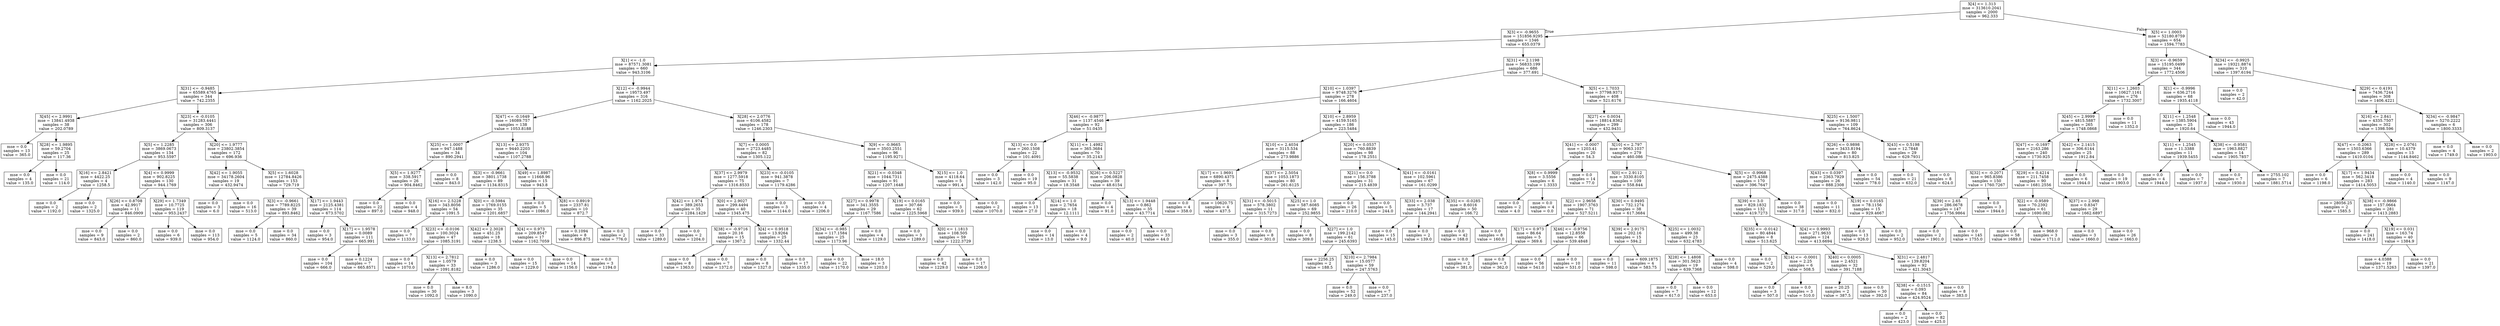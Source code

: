 digraph Tree {
node [shape=box] ;
0 [label="X[4] <= 1.313\nmse = 313610.2041\nsamples = 2000\nvalue = 962.333"] ;
1 [label="X[3] <= -0.9655\nmse = 151856.9295\nsamples = 1346\nvalue = 655.0379"] ;
0 -> 1 [labeldistance=2.5, labelangle=45, headlabel="True"] ;
2 [label="X[1] <= -1.0\nmse = 87571.3081\nsamples = 660\nvalue = 943.3106"] ;
1 -> 2 ;
3 [label="X[31] <= -0.9485\nmse = 65589.4765\nsamples = 344\nvalue = 742.2355"] ;
2 -> 3 ;
4 [label="X[45] <= 2.9991\nmse = 13841.4938\nsamples = 38\nvalue = 202.0789"] ;
3 -> 4 ;
5 [label="mse = 0.0\nsamples = 13\nvalue = 365.0"] ;
4 -> 5 ;
6 [label="X[28] <= 1.9895\nmse = 59.2704\nsamples = 25\nvalue = 117.36"] ;
4 -> 6 ;
7 [label="mse = 0.0\nsamples = 4\nvalue = 135.0"] ;
6 -> 7 ;
8 [label="mse = 0.0\nsamples = 21\nvalue = 114.0"] ;
6 -> 8 ;
9 [label="X[23] <= -0.0105\nmse = 31283.4441\nsamples = 306\nvalue = 809.3137"] ;
3 -> 9 ;
10 [label="X[5] <= 1.2285\nmse = 3869.0673\nsamples = 134\nvalue = 953.5597"] ;
9 -> 10 ;
11 [label="X[16] <= 2.8421\nmse = 4422.25\nsamples = 4\nvalue = 1258.5"] ;
10 -> 11 ;
12 [label="mse = 0.0\nsamples = 2\nvalue = 1192.0"] ;
11 -> 12 ;
13 [label="mse = 0.0\nsamples = 2\nvalue = 1325.0"] ;
11 -> 13 ;
14 [label="X[4] <= 0.9999\nmse = 902.8225\nsamples = 130\nvalue = 944.1769"] ;
10 -> 14 ;
15 [label="X[26] <= 0.8708\nmse = 42.9917\nsamples = 11\nvalue = 846.0909"] ;
14 -> 15 ;
16 [label="mse = 0.0\nsamples = 9\nvalue = 843.0"] ;
15 -> 16 ;
17 [label="mse = 0.0\nsamples = 2\nvalue = 860.0"] ;
15 -> 17 ;
18 [label="X[29] <= 1.7349\nmse = 10.7725\nsamples = 119\nvalue = 953.2437"] ;
14 -> 18 ;
19 [label="mse = 0.0\nsamples = 6\nvalue = 939.0"] ;
18 -> 19 ;
20 [label="mse = 0.0\nsamples = 113\nvalue = 954.0"] ;
18 -> 20 ;
21 [label="X[20] <= 1.9777\nmse = 23802.3854\nsamples = 172\nvalue = 696.936"] ;
9 -> 21 ;
22 [label="X[42] <= 1.9055\nmse = 34178.2604\nsamples = 19\nvalue = 432.9474"] ;
21 -> 22 ;
23 [label="mse = 0.0\nsamples = 3\nvalue = 6.0"] ;
22 -> 23 ;
24 [label="mse = 0.0\nsamples = 16\nvalue = 513.0"] ;
22 -> 24 ;
25 [label="X[5] <= 1.6028\nmse = 12784.8426\nsamples = 153\nvalue = 729.719"] ;
21 -> 25 ;
26 [label="X[3] <= -0.9661\nmse = 7789.8225\nsamples = 39\nvalue = 893.8462"] ;
25 -> 26 ;
27 [label="mse = 0.0\nsamples = 5\nvalue = 1124.0"] ;
26 -> 27 ;
28 [label="mse = 0.0\nsamples = 34\nvalue = 860.0"] ;
26 -> 28 ;
29 [label="X[17] <= 1.9443\nmse = 2125.4381\nsamples = 114\nvalue = 673.5702"] ;
25 -> 29 ;
30 [label="mse = 0.0\nsamples = 3\nvalue = 954.0"] ;
29 -> 30 ;
31 [label="X[17] <= 1.9578\nmse = 0.0089\nsamples = 111\nvalue = 665.991"] ;
29 -> 31 ;
32 [label="mse = 0.0\nsamples = 104\nvalue = 666.0"] ;
31 -> 32 ;
33 [label="mse = 0.1224\nsamples = 7\nvalue = 665.8571"] ;
31 -> 33 ;
34 [label="X[12] <= -0.9944\nmse = 19573.497\nsamples = 316\nvalue = 1162.2025"] ;
2 -> 34 ;
35 [label="X[47] <= -0.1649\nmse = 16089.757\nsamples = 138\nvalue = 1053.8188"] ;
34 -> 35 ;
36 [label="X[25] <= 1.0007\nmse = 947.1488\nsamples = 34\nvalue = 890.2941"] ;
35 -> 36 ;
37 [label="X[5] <= 1.9277\nmse = 338.5917\nsamples = 26\nvalue = 904.8462"] ;
36 -> 37 ;
38 [label="mse = 0.0\nsamples = 22\nvalue = 897.0"] ;
37 -> 38 ;
39 [label="mse = 0.0\nsamples = 4\nvalue = 948.0"] ;
37 -> 39 ;
40 [label="mse = 0.0\nsamples = 8\nvalue = 843.0"] ;
36 -> 40 ;
41 [label="X[13] <= 2.9375\nmse = 9440.2203\nsamples = 104\nvalue = 1107.2788"] ;
35 -> 41 ;
42 [label="X[3] <= -0.9661\nmse = 3801.1738\nsamples = 89\nvalue = 1134.8315"] ;
41 -> 42 ;
43 [label="X[16] <= 2.5228\nmse = 343.8056\nsamples = 54\nvalue = 1091.5"] ;
42 -> 43 ;
44 [label="mse = 0.0\nsamples = 7\nvalue = 1133.0"] ;
43 -> 44 ;
45 [label="X[23] <= -0.0106\nmse = 100.3024\nsamples = 47\nvalue = 1085.3191"] ;
43 -> 45 ;
46 [label="mse = 0.0\nsamples = 14\nvalue = 1070.0"] ;
45 -> 46 ;
47 [label="X[13] <= 2.7812\nmse = 1.0579\nsamples = 33\nvalue = 1091.8182"] ;
45 -> 47 ;
48 [label="mse = 0.0\nsamples = 30\nvalue = 1092.0"] ;
47 -> 48 ;
49 [label="mse = 8.0\nsamples = 3\nvalue = 1090.0"] ;
47 -> 49 ;
50 [label="X[0] <= -0.5984\nmse = 1769.0155\nsamples = 35\nvalue = 1201.6857"] ;
42 -> 50 ;
51 [label="X[42] <= 2.3028\nmse = 451.25\nsamples = 18\nvalue = 1238.5"] ;
50 -> 51 ;
52 [label="mse = 0.0\nsamples = 3\nvalue = 1286.0"] ;
51 -> 52 ;
53 [label="mse = 0.0\nsamples = 15\nvalue = 1229.0"] ;
51 -> 53 ;
54 [label="X[4] <= 0.973\nmse = 209.8547\nsamples = 17\nvalue = 1162.7059"] ;
50 -> 54 ;
55 [label="mse = 0.0\nsamples = 14\nvalue = 1156.0"] ;
54 -> 55 ;
56 [label="mse = 0.0\nsamples = 3\nvalue = 1194.0"] ;
54 -> 56 ;
57 [label="X[49] <= 1.8987\nmse = 11668.96\nsamples = 15\nvalue = 943.8"] ;
41 -> 57 ;
58 [label="mse = 0.0\nsamples = 5\nvalue = 1086.0"] ;
57 -> 58 ;
59 [label="X[8] <= 0.8919\nmse = 2337.81\nsamples = 10\nvalue = 872.7"] ;
57 -> 59 ;
60 [label="mse = 0.1094\nsamples = 8\nvalue = 896.875"] ;
59 -> 60 ;
61 [label="mse = 0.0\nsamples = 2\nvalue = 776.0"] ;
59 -> 61 ;
62 [label="X[28] <= 2.0776\nmse = 6106.4582\nsamples = 178\nvalue = 1246.2303"] ;
34 -> 62 ;
63 [label="X[7] <= 0.0005\nmse = 2723.4485\nsamples = 82\nvalue = 1305.122"] ;
62 -> 63 ;
64 [label="X[37] <= 2.9979\nmse = 1277.5918\nsamples = 75\nvalue = 1316.8533"] ;
63 -> 64 ;
65 [label="X[42] <= 1.974\nmse = 389.2653\nsamples = 35\nvalue = 1284.1429"] ;
64 -> 65 ;
66 [label="mse = 0.0\nsamples = 33\nvalue = 1289.0"] ;
65 -> 66 ;
67 [label="mse = 0.0\nsamples = 2\nvalue = 1204.0"] ;
65 -> 67 ;
68 [label="X[0] <= 2.9027\nmse = 299.4494\nsamples = 40\nvalue = 1345.475"] ;
64 -> 68 ;
69 [label="X[38] <= -0.9716\nmse = 20.16\nsamples = 15\nvalue = 1367.2"] ;
68 -> 69 ;
70 [label="mse = 0.0\nsamples = 8\nvalue = 1363.0"] ;
69 -> 70 ;
71 [label="mse = 0.0\nsamples = 7\nvalue = 1372.0"] ;
69 -> 71 ;
72 [label="X[4] <= 0.9518\nmse = 13.9264\nsamples = 25\nvalue = 1332.44"] ;
68 -> 72 ;
73 [label="mse = 0.0\nsamples = 8\nvalue = 1327.0"] ;
72 -> 73 ;
74 [label="mse = 0.0\nsamples = 17\nvalue = 1335.0"] ;
72 -> 74 ;
75 [label="X[23] <= -0.0105\nmse = 941.3878\nsamples = 7\nvalue = 1179.4286"] ;
63 -> 75 ;
76 [label="mse = 0.0\nsamples = 3\nvalue = 1144.0"] ;
75 -> 76 ;
77 [label="mse = 0.0\nsamples = 4\nvalue = 1206.0"] ;
75 -> 77 ;
78 [label="X[9] <= -0.9665\nmse = 3503.2551\nsamples = 96\nvalue = 1195.9271"] ;
62 -> 78 ;
79 [label="X[21] <= -0.0348\nmse = 1044.7311\nsamples = 91\nvalue = 1207.1648"] ;
78 -> 79 ;
80 [label="X[27] <= 0.9978\nmse = 341.3555\nsamples = 29\nvalue = 1167.7586"] ;
79 -> 80 ;
81 [label="X[34] <= -0.985\nmse = 117.1584\nsamples = 25\nvalue = 1173.96"] ;
80 -> 81 ;
82 [label="mse = 0.0\nsamples = 22\nvalue = 1170.0"] ;
81 -> 82 ;
83 [label="mse = 18.0\nsamples = 3\nvalue = 1203.0"] ;
81 -> 83 ;
84 [label="mse = 0.0\nsamples = 4\nvalue = 1129.0"] ;
80 -> 84 ;
85 [label="X[19] <= 0.0165\nmse = 307.66\nsamples = 62\nvalue = 1225.5968"] ;
79 -> 85 ;
86 [label="mse = 0.0\nsamples = 3\nvalue = 1289.0"] ;
85 -> 86 ;
87 [label="X[0] <= 1.1813\nmse = 108.505\nsamples = 59\nvalue = 1222.3729"] ;
85 -> 87 ;
88 [label="mse = 0.0\nsamples = 42\nvalue = 1229.0"] ;
87 -> 88 ;
89 [label="mse = 0.0\nsamples = 17\nvalue = 1206.0"] ;
87 -> 89 ;
90 [label="X[15] <= 1.0\nmse = 4118.64\nsamples = 5\nvalue = 991.4"] ;
78 -> 90 ;
91 [label="mse = 0.0\nsamples = 3\nvalue = 939.0"] ;
90 -> 91 ;
92 [label="mse = 0.0\nsamples = 2\nvalue = 1070.0"] ;
90 -> 92 ;
93 [label="X[31] <= 2.1198\nmse = 56833.199\nsamples = 686\nvalue = 377.691"] ;
1 -> 93 ;
94 [label="X[10] <= 1.0397\nmse = 9748.3276\nsamples = 278\nvalue = 166.4604"] ;
93 -> 94 ;
95 [label="X[46] <= -0.9877\nmse = 1137.4546\nsamples = 92\nvalue = 51.0435"] ;
94 -> 95 ;
96 [label="X[13] <= 0.0\nmse = 260.1508\nsamples = 22\nvalue = 101.4091"] ;
95 -> 96 ;
97 [label="mse = 0.0\nsamples = 3\nvalue = 142.0"] ;
96 -> 97 ;
98 [label="mse = 0.0\nsamples = 19\nvalue = 95.0"] ;
96 -> 98 ;
99 [label="X[11] <= 1.4982\nmse = 365.3684\nsamples = 70\nvalue = 35.2143"] ;
95 -> 99 ;
100 [label="X[13] <= -0.9532\nmse = 55.5838\nsamples = 31\nvalue = 18.3548"] ;
99 -> 100 ;
101 [label="mse = 0.0\nsamples = 13\nvalue = 27.0"] ;
100 -> 101 ;
102 [label="X[14] <= 1.0\nmse = 2.7654\nsamples = 18\nvalue = 12.1111"] ;
100 -> 102 ;
103 [label="mse = 0.0\nsamples = 14\nvalue = 13.0"] ;
102 -> 103 ;
104 [label="mse = 0.0\nsamples = 4\nvalue = 9.0"] ;
102 -> 104 ;
105 [label="X[26] <= 0.5227\nmse = 206.0828\nsamples = 39\nvalue = 48.6154"] ;
99 -> 105 ;
106 [label="mse = 0.0\nsamples = 4\nvalue = 91.0"] ;
105 -> 106 ;
107 [label="X[13] <= 1.9448\nmse = 0.862\nsamples = 35\nvalue = 43.7714"] ;
105 -> 107 ;
108 [label="mse = 0.0\nsamples = 2\nvalue = 40.0"] ;
107 -> 108 ;
109 [label="mse = 0.0\nsamples = 33\nvalue = 44.0"] ;
107 -> 109 ;
110 [label="X[10] <= 2.8959\nmse = 4159.5165\nsamples = 186\nvalue = 223.5484"] ;
94 -> 110 ;
111 [label="X[10] <= 2.4034\nmse = 3115.534\nsamples = 88\nvalue = 273.9886"] ;
110 -> 111 ;
112 [label="X[17] <= 1.9691\nmse = 6890.4375\nsamples = 8\nvalue = 397.75"] ;
111 -> 112 ;
113 [label="mse = 0.0\nsamples = 4\nvalue = 358.0"] ;
112 -> 113 ;
114 [label="mse = 10620.75\nsamples = 4\nvalue = 437.5"] ;
112 -> 114 ;
115 [label="X[37] <= 2.5054\nmse = 1053.1873\nsamples = 80\nvalue = 261.6125"] ;
111 -> 115 ;
116 [label="X[31] <= -0.5015\nmse = 578.3802\nsamples = 11\nvalue = 315.7273"] ;
115 -> 116 ;
117 [label="mse = 0.0\nsamples = 3\nvalue = 355.0"] ;
116 -> 117 ;
118 [label="mse = 0.0\nsamples = 8\nvalue = 301.0"] ;
116 -> 118 ;
119 [label="X[25] <= 1.0\nmse = 587.6085\nsamples = 69\nvalue = 252.9855"] ;
115 -> 119 ;
120 [label="mse = 0.0\nsamples = 8\nvalue = 309.0"] ;
119 -> 120 ;
121 [label="X[27] <= 1.0\nmse = 199.2142\nsamples = 61\nvalue = 245.6393"] ;
119 -> 121 ;
122 [label="mse = 2256.25\nsamples = 2\nvalue = 188.5"] ;
121 -> 122 ;
123 [label="X[10] <= 2.7984\nmse = 15.0577\nsamples = 59\nvalue = 247.5763"] ;
121 -> 123 ;
124 [label="mse = 0.0\nsamples = 52\nvalue = 249.0"] ;
123 -> 124 ;
125 [label="mse = 0.0\nsamples = 7\nvalue = 237.0"] ;
123 -> 125 ;
126 [label="X[20] <= 0.0537\nmse = 760.8839\nsamples = 98\nvalue = 178.2551"] ;
110 -> 126 ;
127 [label="X[21] <= 0.0\nmse = 156.3788\nsamples = 31\nvalue = 215.4839"] ;
126 -> 127 ;
128 [label="mse = 0.0\nsamples = 26\nvalue = 210.0"] ;
127 -> 128 ;
129 [label="mse = 0.0\nsamples = 5\nvalue = 244.0"] ;
127 -> 129 ;
130 [label="X[41] <= -0.0161\nmse = 102.5961\nsamples = 67\nvalue = 161.0299"] ;
126 -> 130 ;
131 [label="X[33] <= 2.038\nmse = 3.737\nsamples = 17\nvalue = 144.2941"] ;
130 -> 131 ;
132 [label="mse = 0.0\nsamples = 15\nvalue = 145.0"] ;
131 -> 132 ;
133 [label="mse = 0.0\nsamples = 2\nvalue = 139.0"] ;
131 -> 133 ;
134 [label="X[35] <= -0.0285\nmse = 8.6016\nsamples = 50\nvalue = 166.72"] ;
130 -> 134 ;
135 [label="mse = 0.0\nsamples = 42\nvalue = 168.0"] ;
134 -> 135 ;
136 [label="mse = 0.0\nsamples = 8\nvalue = 160.0"] ;
134 -> 136 ;
137 [label="X[5] <= 1.7033\nmse = 37798.9371\nsamples = 408\nvalue = 521.6176"] ;
93 -> 137 ;
138 [label="X[27] <= 0.0034\nmse = 18814.8362\nsamples = 299\nvalue = 432.9431"] ;
137 -> 138 ;
139 [label="X[41] <= -0.0007\nmse = 1203.41\nsamples = 20\nvalue = 54.3"] ;
138 -> 139 ;
140 [label="X[8] <= 0.9999\nmse = 3.5556\nsamples = 6\nvalue = 1.3333"] ;
139 -> 140 ;
141 [label="mse = 0.0\nsamples = 2\nvalue = 4.0"] ;
140 -> 141 ;
142 [label="mse = 0.0\nsamples = 4\nvalue = 0.0"] ;
140 -> 142 ;
143 [label="mse = 0.0\nsamples = 14\nvalue = 77.0"] ;
139 -> 143 ;
144 [label="X[10] <= 2.797\nmse = 9063.1037\nsamples = 279\nvalue = 460.086"] ;
138 -> 144 ;
145 [label="X[0] <= 2.9112\nmse = 3330.8105\nsamples = 109\nvalue = 558.844"] ;
144 -> 145 ;
146 [label="X[2] <= 2.9656\nmse = 1907.3763\nsamples = 71\nvalue = 527.5211"] ;
145 -> 146 ;
147 [label="X[17] <= 0.973\nmse = 86.64\nsamples = 5\nvalue = 369.6"] ;
146 -> 147 ;
148 [label="mse = 0.0\nsamples = 2\nvalue = 381.0"] ;
147 -> 148 ;
149 [label="mse = 0.0\nsamples = 3\nvalue = 362.0"] ;
147 -> 149 ;
150 [label="X[46] <= -0.9756\nmse = 12.8558\nsamples = 66\nvalue = 539.4848"] ;
146 -> 150 ;
151 [label="mse = 0.0\nsamples = 56\nvalue = 541.0"] ;
150 -> 151 ;
152 [label="mse = 0.0\nsamples = 10\nvalue = 531.0"] ;
150 -> 152 ;
153 [label="X[30] <= 0.9495\nmse = 732.1274\nsamples = 38\nvalue = 617.3684"] ;
145 -> 153 ;
154 [label="X[39] <= 2.9175\nmse = 202.16\nsamples = 15\nvalue = 594.2"] ;
153 -> 154 ;
155 [label="mse = 0.0\nsamples = 11\nvalue = 598.0"] ;
154 -> 155 ;
156 [label="mse = 609.1875\nsamples = 4\nvalue = 583.75"] ;
154 -> 156 ;
157 [label="X[25] <= 1.0032\nmse = 499.38\nsamples = 23\nvalue = 632.4783"] ;
153 -> 157 ;
158 [label="X[28] <= 1.4808\nmse = 301.5623\nsamples = 19\nvalue = 639.7368"] ;
157 -> 158 ;
159 [label="mse = 0.0\nsamples = 7\nvalue = 617.0"] ;
158 -> 159 ;
160 [label="mse = 0.0\nsamples = 12\nvalue = 653.0"] ;
158 -> 160 ;
161 [label="mse = 0.0\nsamples = 4\nvalue = 598.0"] ;
157 -> 161 ;
162 [label="X[5] <= -0.9968\nmse = 2475.4388\nsamples = 170\nvalue = 396.7647"] ;
144 -> 162 ;
163 [label="X[39] <= 3.0\nmse = 829.1832\nsamples = 132\nvalue = 419.7273"] ;
162 -> 163 ;
164 [label="X[35] <= -0.0142\nmse = 80.4844\nsamples = 8\nvalue = 513.625"] ;
163 -> 164 ;
165 [label="mse = 0.0\nsamples = 2\nvalue = 529.0"] ;
164 -> 165 ;
166 [label="X[14] <= -0.0001\nmse = 2.25\nsamples = 6\nvalue = 508.5"] ;
164 -> 166 ;
167 [label="mse = 0.0\nsamples = 3\nvalue = 507.0"] ;
166 -> 167 ;
168 [label="mse = 0.0\nsamples = 3\nvalue = 510.0"] ;
166 -> 168 ;
169 [label="X[4] <= 0.9993\nmse = 271.9633\nsamples = 124\nvalue = 413.6694"] ;
163 -> 169 ;
170 [label="X[40] <= 0.0005\nmse = 2.4521\nsamples = 32\nvalue = 391.7188"] ;
169 -> 170 ;
171 [label="mse = 20.25\nsamples = 2\nvalue = 387.5"] ;
170 -> 171 ;
172 [label="mse = 0.0\nsamples = 30\nvalue = 392.0"] ;
170 -> 172 ;
173 [label="X[31] <= 2.4817\nmse = 139.8204\nsamples = 92\nvalue = 421.3043"] ;
169 -> 173 ;
174 [label="X[38] <= -0.1515\nmse = 0.093\nsamples = 84\nvalue = 424.9524"] ;
173 -> 174 ;
175 [label="mse = 0.0\nsamples = 2\nvalue = 423.0"] ;
174 -> 175 ;
176 [label="mse = 0.0\nsamples = 82\nvalue = 425.0"] ;
174 -> 176 ;
177 [label="mse = 0.0\nsamples = 8\nvalue = 383.0"] ;
173 -> 177 ;
178 [label="mse = 0.0\nsamples = 38\nvalue = 317.0"] ;
162 -> 178 ;
179 [label="X[25] <= 1.5007\nmse = 9136.9811\nsamples = 109\nvalue = 764.8624"] ;
137 -> 179 ;
180 [label="X[26] <= 0.9898\nmse = 3433.8194\nsamples = 80\nvalue = 813.825"] ;
179 -> 180 ;
181 [label="X[43] <= 0.0397\nmse = 2363.7929\nsamples = 26\nvalue = 888.2308"] ;
180 -> 181 ;
182 [label="mse = 0.0\nsamples = 11\nvalue = 832.0"] ;
181 -> 182 ;
183 [label="X[19] <= 0.0165\nmse = 78.1156\nsamples = 15\nvalue = 929.4667"] ;
181 -> 183 ;
184 [label="mse = 0.0\nsamples = 13\nvalue = 926.0"] ;
183 -> 184 ;
185 [label="mse = 0.0\nsamples = 2\nvalue = 952.0"] ;
183 -> 185 ;
186 [label="mse = 0.0\nsamples = 54\nvalue = 778.0"] ;
180 -> 186 ;
187 [label="X[43] <= 0.5198\nmse = 12.7848\nsamples = 29\nvalue = 629.7931"] ;
179 -> 187 ;
188 [label="mse = 0.0\nsamples = 21\nvalue = 632.0"] ;
187 -> 188 ;
189 [label="mse = 0.0\nsamples = 8\nvalue = 624.0"] ;
187 -> 189 ;
190 [label="X[5] <= 1.0003\nmse = 52180.8759\nsamples = 654\nvalue = 1594.7783"] ;
0 -> 190 [labeldistance=2.5, labelangle=-45, headlabel="False"] ;
191 [label="X[3] <= -0.9659\nmse = 15195.0499\nsamples = 344\nvalue = 1772.4506"] ;
190 -> 191 ;
192 [label="X[11] <= 1.2603\nmse = 10627.1161\nsamples = 276\nvalue = 1732.3007"] ;
191 -> 192 ;
193 [label="X[45] <= 2.9999\nmse = 4815.5887\nsamples = 265\nvalue = 1748.0868"] ;
192 -> 193 ;
194 [label="X[47] <= -0.1697\nmse = 2163.286\nsamples = 240\nvalue = 1730.925"] ;
193 -> 194 ;
195 [label="X[32] <= -0.2071\nmse = 965.8386\nsamples = 150\nvalue = 1760.7267"] ;
194 -> 195 ;
196 [label="X[39] <= 2.65\nmse = 286.0678\nsamples = 147\nvalue = 1756.9864"] ;
195 -> 196 ;
197 [label="mse = 0.0\nsamples = 2\nvalue = 1901.0"] ;
196 -> 197 ;
198 [label="mse = 0.0\nsamples = 145\nvalue = 1755.0"] ;
196 -> 198 ;
199 [label="mse = 0.0\nsamples = 3\nvalue = 1944.0"] ;
195 -> 199 ;
200 [label="X[29] <= 0.4214\nmse = 211.7458\nsamples = 90\nvalue = 1681.2556"] ;
194 -> 200 ;
201 [label="X[2] <= -0.9589\nmse = 70.2392\nsamples = 61\nvalue = 1690.082"] ;
200 -> 201 ;
202 [label="mse = 0.0\nsamples = 58\nvalue = 1689.0"] ;
201 -> 202 ;
203 [label="mse = 968.0\nsamples = 3\nvalue = 1711.0"] ;
201 -> 203 ;
204 [label="X[37] <= 2.998\nmse = 0.8347\nsamples = 29\nvalue = 1662.6897"] ;
200 -> 204 ;
205 [label="mse = 0.0\nsamples = 3\nvalue = 1660.0"] ;
204 -> 205 ;
206 [label="mse = 0.0\nsamples = 26\nvalue = 1663.0"] ;
204 -> 206 ;
207 [label="X[42] <= 2.1415\nmse = 306.6144\nsamples = 25\nvalue = 1912.84"] ;
193 -> 207 ;
208 [label="mse = 0.0\nsamples = 6\nvalue = 1944.0"] ;
207 -> 208 ;
209 [label="mse = 0.0\nsamples = 19\nvalue = 1903.0"] ;
207 -> 209 ;
210 [label="mse = 0.0\nsamples = 11\nvalue = 1352.0"] ;
192 -> 210 ;
211 [label="X[1] <= -0.9996\nmse = 636.2716\nsamples = 68\nvalue = 1935.4118"] ;
191 -> 211 ;
212 [label="X[11] <= 1.2548\nmse = 1385.5904\nsamples = 25\nvalue = 1920.64"] ;
211 -> 212 ;
213 [label="X[11] <= 1.2545\nmse = 11.3388\nsamples = 11\nvalue = 1939.5455"] ;
212 -> 213 ;
214 [label="mse = 0.0\nsamples = 4\nvalue = 1944.0"] ;
213 -> 214 ;
215 [label="mse = 0.0\nsamples = 7\nvalue = 1937.0"] ;
213 -> 215 ;
216 [label="X[38] <= -0.9581\nmse = 1963.8827\nsamples = 14\nvalue = 1905.7857"] ;
212 -> 216 ;
217 [label="mse = 0.0\nsamples = 7\nvalue = 1930.0"] ;
216 -> 217 ;
218 [label="mse = 2755.102\nsamples = 7\nvalue = 1881.5714"] ;
216 -> 218 ;
219 [label="mse = 0.0\nsamples = 43\nvalue = 1944.0"] ;
211 -> 219 ;
220 [label="X[34] <= -0.9925\nmse = 19321.8874\nsamples = 310\nvalue = 1397.6194"] ;
190 -> 220 ;
221 [label="mse = 0.0\nsamples = 2\nvalue = 42.0"] ;
220 -> 221 ;
222 [label="X[29] <= 0.4191\nmse = 7436.7244\nsamples = 308\nvalue = 1406.4221"] ;
220 -> 222 ;
223 [label="X[16] <= 2.841\nmse = 4335.7507\nsamples = 302\nvalue = 1398.596"] ;
222 -> 223 ;
224 [label="X[47] <= -0.2063\nmse = 1503.6366\nsamples = 289\nvalue = 1410.0104"] ;
223 -> 224 ;
225 [label="mse = 0.0\nsamples = 6\nvalue = 1198.0"] ;
224 -> 225 ;
226 [label="X[17] <= 1.9434\nmse = 562.3418\nsamples = 283\nvalue = 1414.5053"] ;
224 -> 226 ;
227 [label="mse = 28056.25\nsamples = 2\nvalue = 1585.5"] ;
226 -> 227 ;
228 [label="X[38] <= -0.9866\nmse = 157.0664\nsamples = 281\nvalue = 1413.2883"] ;
226 -> 228 ;
229 [label="mse = 0.0\nsamples = 241\nvalue = 1418.0"] ;
228 -> 229 ;
230 [label="X[19] <= 0.031\nmse = 163.74\nsamples = 40\nvalue = 1384.9"] ;
228 -> 230 ;
231 [label="mse = 4.0388\nsamples = 19\nvalue = 1371.5263"] ;
230 -> 231 ;
232 [label="mse = 0.0\nsamples = 21\nvalue = 1397.0"] ;
230 -> 232 ;
233 [label="X[28] <= 2.0761\nmse = 10.4379\nsamples = 13\nvalue = 1144.8462"] ;
223 -> 233 ;
234 [label="mse = 0.0\nsamples = 4\nvalue = 1140.0"] ;
233 -> 234 ;
235 [label="mse = 0.0\nsamples = 9\nvalue = 1147.0"] ;
233 -> 235 ;
236 [label="X[34] <= -0.9847\nmse = 5270.2222\nsamples = 6\nvalue = 1800.3333"] ;
222 -> 236 ;
237 [label="mse = 0.0\nsamples = 4\nvalue = 1749.0"] ;
236 -> 237 ;
238 [label="mse = 0.0\nsamples = 2\nvalue = 1903.0"] ;
236 -> 238 ;
}